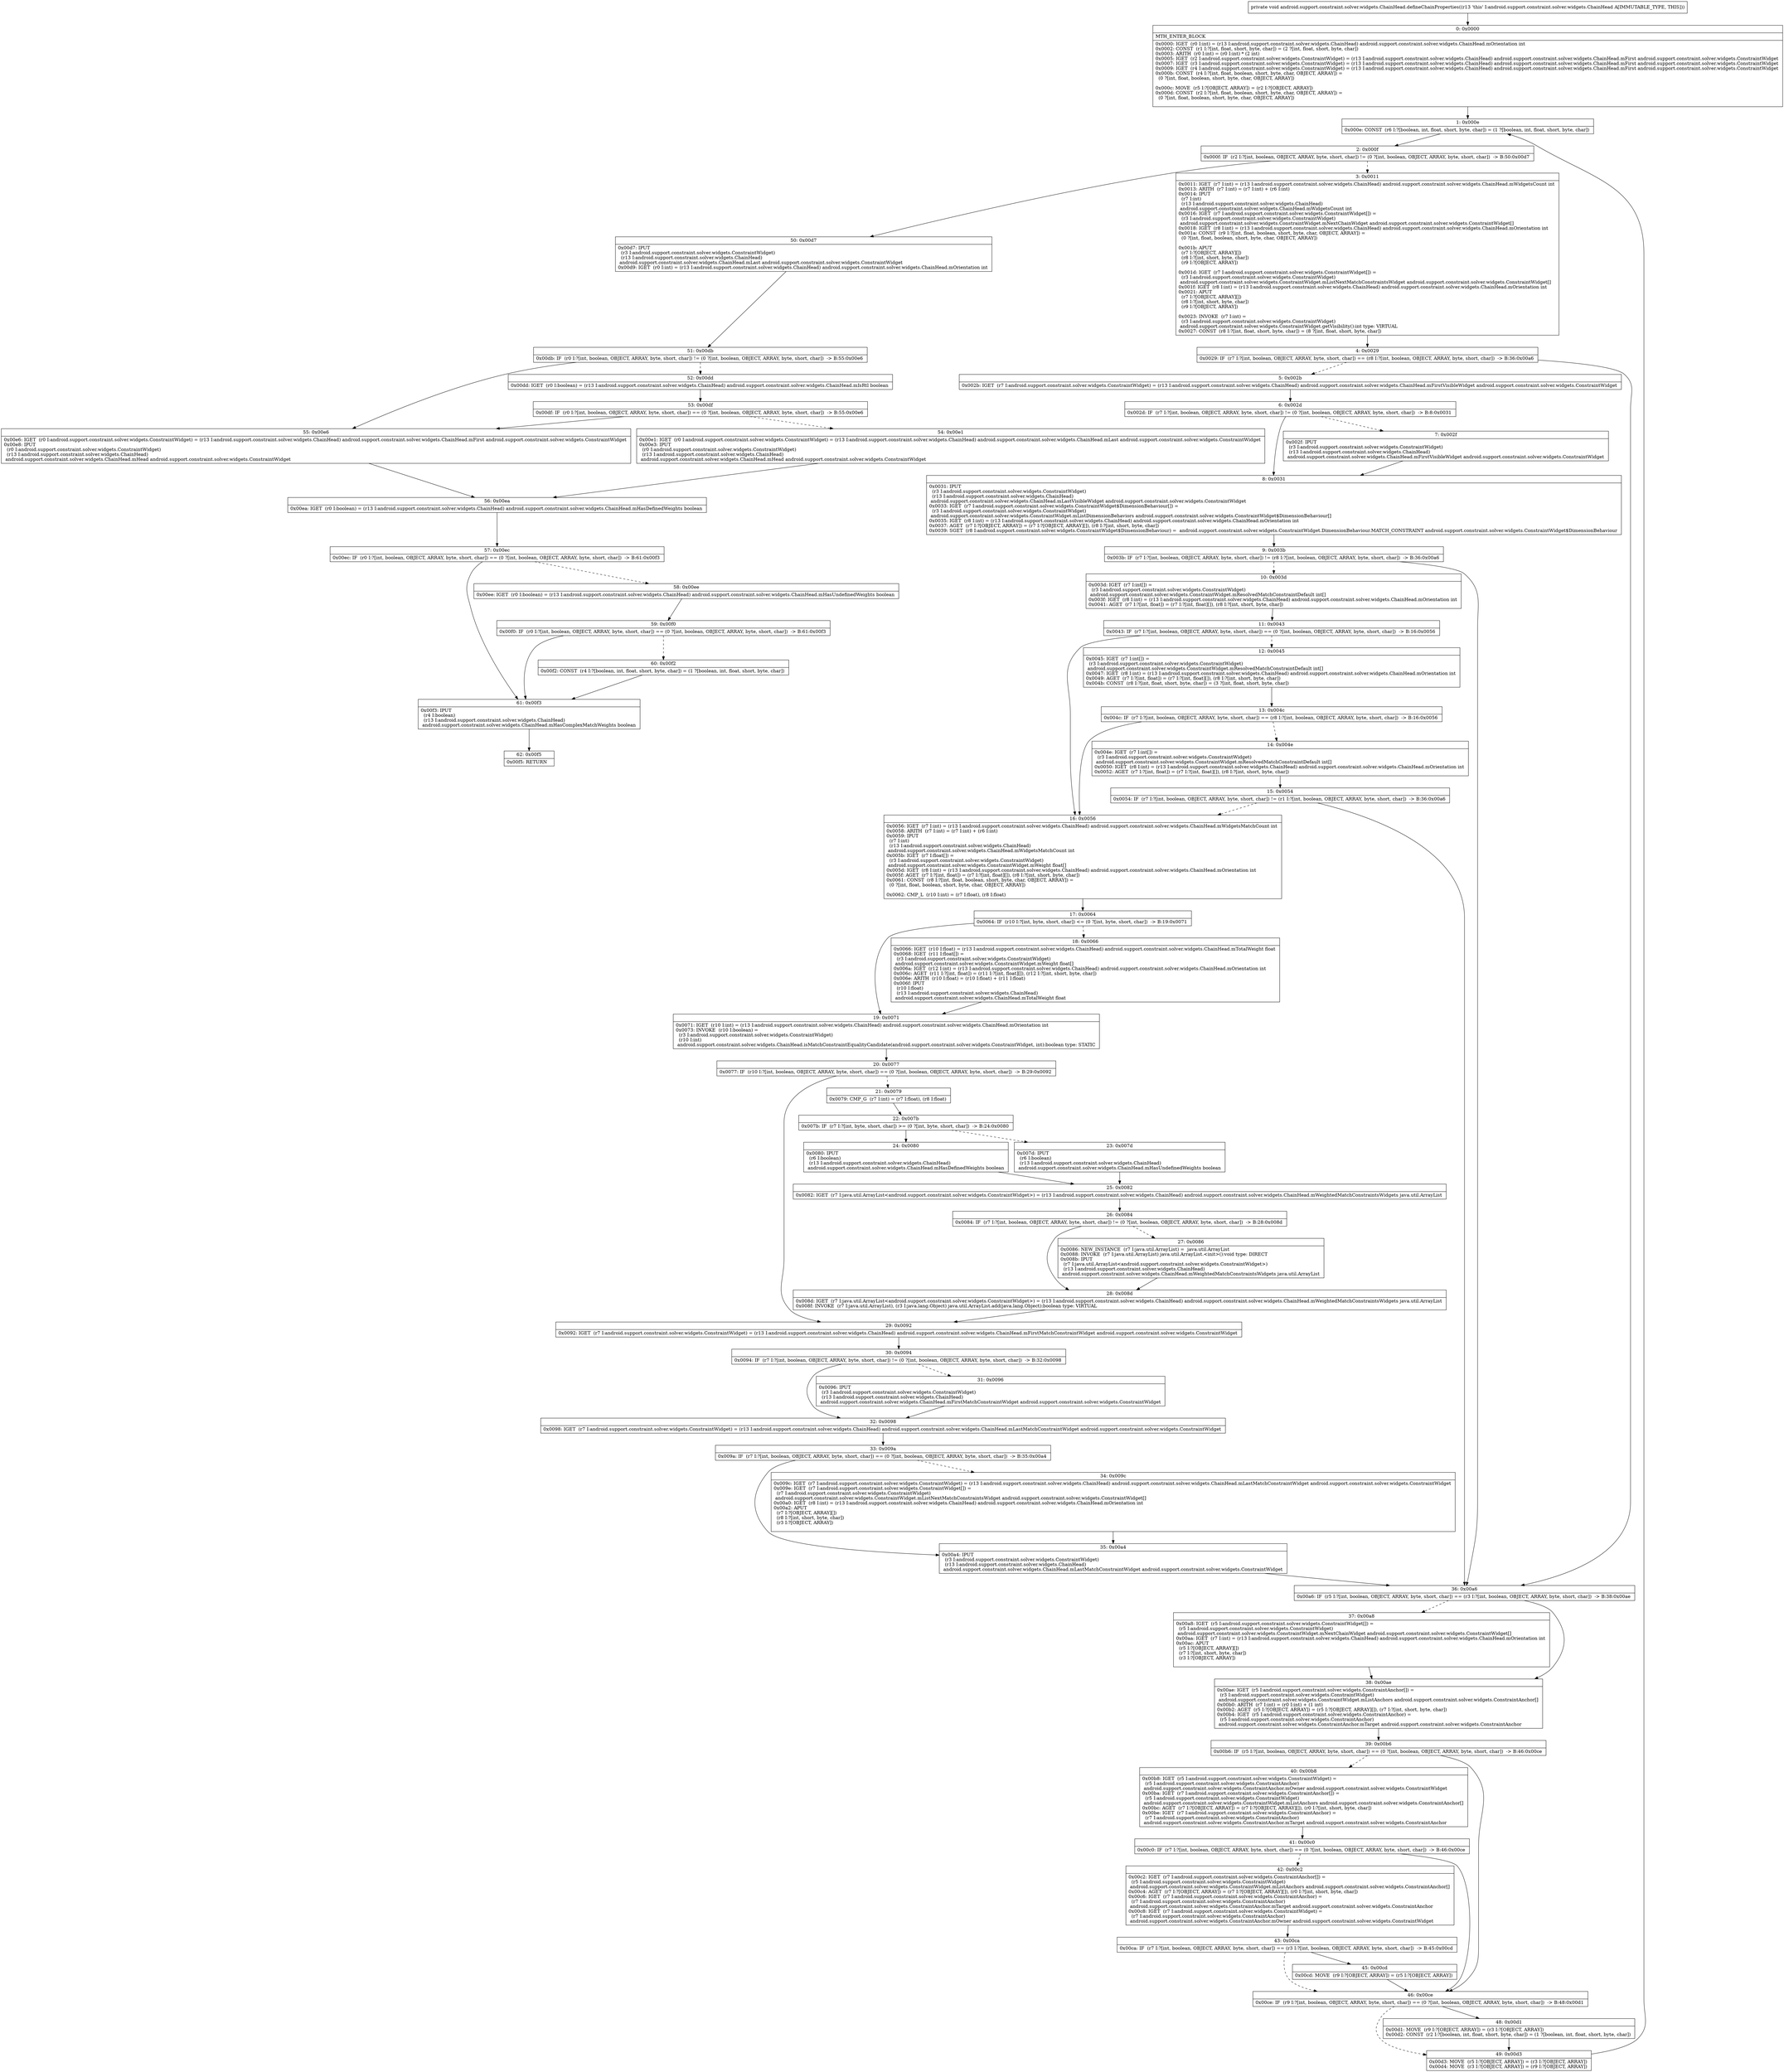 digraph "CFG forandroid.support.constraint.solver.widgets.ChainHead.defineChainProperties()V" {
Node_0 [shape=record,label="{0\:\ 0x0000|MTH_ENTER_BLOCK\l|0x0000: IGET  (r0 I:int) = (r13 I:android.support.constraint.solver.widgets.ChainHead) android.support.constraint.solver.widgets.ChainHead.mOrientation int \l0x0002: CONST  (r1 I:?[int, float, short, byte, char]) = (2 ?[int, float, short, byte, char]) \l0x0003: ARITH  (r0 I:int) = (r0 I:int) * (2 int) \l0x0005: IGET  (r2 I:android.support.constraint.solver.widgets.ConstraintWidget) = (r13 I:android.support.constraint.solver.widgets.ChainHead) android.support.constraint.solver.widgets.ChainHead.mFirst android.support.constraint.solver.widgets.ConstraintWidget \l0x0007: IGET  (r3 I:android.support.constraint.solver.widgets.ConstraintWidget) = (r13 I:android.support.constraint.solver.widgets.ChainHead) android.support.constraint.solver.widgets.ChainHead.mFirst android.support.constraint.solver.widgets.ConstraintWidget \l0x0009: IGET  (r4 I:android.support.constraint.solver.widgets.ConstraintWidget) = (r13 I:android.support.constraint.solver.widgets.ChainHead) android.support.constraint.solver.widgets.ChainHead.mFirst android.support.constraint.solver.widgets.ConstraintWidget \l0x000b: CONST  (r4 I:?[int, float, boolean, short, byte, char, OBJECT, ARRAY]) = \l  (0 ?[int, float, boolean, short, byte, char, OBJECT, ARRAY])\l \l0x000c: MOVE  (r5 I:?[OBJECT, ARRAY]) = (r2 I:?[OBJECT, ARRAY]) \l0x000d: CONST  (r2 I:?[int, float, boolean, short, byte, char, OBJECT, ARRAY]) = \l  (0 ?[int, float, boolean, short, byte, char, OBJECT, ARRAY])\l \l}"];
Node_1 [shape=record,label="{1\:\ 0x000e|0x000e: CONST  (r6 I:?[boolean, int, float, short, byte, char]) = (1 ?[boolean, int, float, short, byte, char]) \l}"];
Node_2 [shape=record,label="{2\:\ 0x000f|0x000f: IF  (r2 I:?[int, boolean, OBJECT, ARRAY, byte, short, char]) != (0 ?[int, boolean, OBJECT, ARRAY, byte, short, char])  \-\> B:50:0x00d7 \l}"];
Node_3 [shape=record,label="{3\:\ 0x0011|0x0011: IGET  (r7 I:int) = (r13 I:android.support.constraint.solver.widgets.ChainHead) android.support.constraint.solver.widgets.ChainHead.mWidgetsCount int \l0x0013: ARITH  (r7 I:int) = (r7 I:int) + (r6 I:int) \l0x0014: IPUT  \l  (r7 I:int)\l  (r13 I:android.support.constraint.solver.widgets.ChainHead)\l android.support.constraint.solver.widgets.ChainHead.mWidgetsCount int \l0x0016: IGET  (r7 I:android.support.constraint.solver.widgets.ConstraintWidget[]) = \l  (r3 I:android.support.constraint.solver.widgets.ConstraintWidget)\l android.support.constraint.solver.widgets.ConstraintWidget.mNextChainWidget android.support.constraint.solver.widgets.ConstraintWidget[] \l0x0018: IGET  (r8 I:int) = (r13 I:android.support.constraint.solver.widgets.ChainHead) android.support.constraint.solver.widgets.ChainHead.mOrientation int \l0x001a: CONST  (r9 I:?[int, float, boolean, short, byte, char, OBJECT, ARRAY]) = \l  (0 ?[int, float, boolean, short, byte, char, OBJECT, ARRAY])\l \l0x001b: APUT  \l  (r7 I:?[OBJECT, ARRAY][])\l  (r8 I:?[int, short, byte, char])\l  (r9 I:?[OBJECT, ARRAY])\l \l0x001d: IGET  (r7 I:android.support.constraint.solver.widgets.ConstraintWidget[]) = \l  (r3 I:android.support.constraint.solver.widgets.ConstraintWidget)\l android.support.constraint.solver.widgets.ConstraintWidget.mListNextMatchConstraintsWidget android.support.constraint.solver.widgets.ConstraintWidget[] \l0x001f: IGET  (r8 I:int) = (r13 I:android.support.constraint.solver.widgets.ChainHead) android.support.constraint.solver.widgets.ChainHead.mOrientation int \l0x0021: APUT  \l  (r7 I:?[OBJECT, ARRAY][])\l  (r8 I:?[int, short, byte, char])\l  (r9 I:?[OBJECT, ARRAY])\l \l0x0023: INVOKE  (r7 I:int) = \l  (r3 I:android.support.constraint.solver.widgets.ConstraintWidget)\l android.support.constraint.solver.widgets.ConstraintWidget.getVisibility():int type: VIRTUAL \l0x0027: CONST  (r8 I:?[int, float, short, byte, char]) = (8 ?[int, float, short, byte, char]) \l}"];
Node_4 [shape=record,label="{4\:\ 0x0029|0x0029: IF  (r7 I:?[int, boolean, OBJECT, ARRAY, byte, short, char]) == (r8 I:?[int, boolean, OBJECT, ARRAY, byte, short, char])  \-\> B:36:0x00a6 \l}"];
Node_5 [shape=record,label="{5\:\ 0x002b|0x002b: IGET  (r7 I:android.support.constraint.solver.widgets.ConstraintWidget) = (r13 I:android.support.constraint.solver.widgets.ChainHead) android.support.constraint.solver.widgets.ChainHead.mFirstVisibleWidget android.support.constraint.solver.widgets.ConstraintWidget \l}"];
Node_6 [shape=record,label="{6\:\ 0x002d|0x002d: IF  (r7 I:?[int, boolean, OBJECT, ARRAY, byte, short, char]) != (0 ?[int, boolean, OBJECT, ARRAY, byte, short, char])  \-\> B:8:0x0031 \l}"];
Node_7 [shape=record,label="{7\:\ 0x002f|0x002f: IPUT  \l  (r3 I:android.support.constraint.solver.widgets.ConstraintWidget)\l  (r13 I:android.support.constraint.solver.widgets.ChainHead)\l android.support.constraint.solver.widgets.ChainHead.mFirstVisibleWidget android.support.constraint.solver.widgets.ConstraintWidget \l}"];
Node_8 [shape=record,label="{8\:\ 0x0031|0x0031: IPUT  \l  (r3 I:android.support.constraint.solver.widgets.ConstraintWidget)\l  (r13 I:android.support.constraint.solver.widgets.ChainHead)\l android.support.constraint.solver.widgets.ChainHead.mLastVisibleWidget android.support.constraint.solver.widgets.ConstraintWidget \l0x0033: IGET  (r7 I:android.support.constraint.solver.widgets.ConstraintWidget$DimensionBehaviour[]) = \l  (r3 I:android.support.constraint.solver.widgets.ConstraintWidget)\l android.support.constraint.solver.widgets.ConstraintWidget.mListDimensionBehaviors android.support.constraint.solver.widgets.ConstraintWidget$DimensionBehaviour[] \l0x0035: IGET  (r8 I:int) = (r13 I:android.support.constraint.solver.widgets.ChainHead) android.support.constraint.solver.widgets.ChainHead.mOrientation int \l0x0037: AGET  (r7 I:?[OBJECT, ARRAY]) = (r7 I:?[OBJECT, ARRAY][]), (r8 I:?[int, short, byte, char]) \l0x0039: SGET  (r8 I:android.support.constraint.solver.widgets.ConstraintWidget$DimensionBehaviour) =  android.support.constraint.solver.widgets.ConstraintWidget.DimensionBehaviour.MATCH_CONSTRAINT android.support.constraint.solver.widgets.ConstraintWidget$DimensionBehaviour \l}"];
Node_9 [shape=record,label="{9\:\ 0x003b|0x003b: IF  (r7 I:?[int, boolean, OBJECT, ARRAY, byte, short, char]) != (r8 I:?[int, boolean, OBJECT, ARRAY, byte, short, char])  \-\> B:36:0x00a6 \l}"];
Node_10 [shape=record,label="{10\:\ 0x003d|0x003d: IGET  (r7 I:int[]) = \l  (r3 I:android.support.constraint.solver.widgets.ConstraintWidget)\l android.support.constraint.solver.widgets.ConstraintWidget.mResolvedMatchConstraintDefault int[] \l0x003f: IGET  (r8 I:int) = (r13 I:android.support.constraint.solver.widgets.ChainHead) android.support.constraint.solver.widgets.ChainHead.mOrientation int \l0x0041: AGET  (r7 I:?[int, float]) = (r7 I:?[int, float][]), (r8 I:?[int, short, byte, char]) \l}"];
Node_11 [shape=record,label="{11\:\ 0x0043|0x0043: IF  (r7 I:?[int, boolean, OBJECT, ARRAY, byte, short, char]) == (0 ?[int, boolean, OBJECT, ARRAY, byte, short, char])  \-\> B:16:0x0056 \l}"];
Node_12 [shape=record,label="{12\:\ 0x0045|0x0045: IGET  (r7 I:int[]) = \l  (r3 I:android.support.constraint.solver.widgets.ConstraintWidget)\l android.support.constraint.solver.widgets.ConstraintWidget.mResolvedMatchConstraintDefault int[] \l0x0047: IGET  (r8 I:int) = (r13 I:android.support.constraint.solver.widgets.ChainHead) android.support.constraint.solver.widgets.ChainHead.mOrientation int \l0x0049: AGET  (r7 I:?[int, float]) = (r7 I:?[int, float][]), (r8 I:?[int, short, byte, char]) \l0x004b: CONST  (r8 I:?[int, float, short, byte, char]) = (3 ?[int, float, short, byte, char]) \l}"];
Node_13 [shape=record,label="{13\:\ 0x004c|0x004c: IF  (r7 I:?[int, boolean, OBJECT, ARRAY, byte, short, char]) == (r8 I:?[int, boolean, OBJECT, ARRAY, byte, short, char])  \-\> B:16:0x0056 \l}"];
Node_14 [shape=record,label="{14\:\ 0x004e|0x004e: IGET  (r7 I:int[]) = \l  (r3 I:android.support.constraint.solver.widgets.ConstraintWidget)\l android.support.constraint.solver.widgets.ConstraintWidget.mResolvedMatchConstraintDefault int[] \l0x0050: IGET  (r8 I:int) = (r13 I:android.support.constraint.solver.widgets.ChainHead) android.support.constraint.solver.widgets.ChainHead.mOrientation int \l0x0052: AGET  (r7 I:?[int, float]) = (r7 I:?[int, float][]), (r8 I:?[int, short, byte, char]) \l}"];
Node_15 [shape=record,label="{15\:\ 0x0054|0x0054: IF  (r7 I:?[int, boolean, OBJECT, ARRAY, byte, short, char]) != (r1 I:?[int, boolean, OBJECT, ARRAY, byte, short, char])  \-\> B:36:0x00a6 \l}"];
Node_16 [shape=record,label="{16\:\ 0x0056|0x0056: IGET  (r7 I:int) = (r13 I:android.support.constraint.solver.widgets.ChainHead) android.support.constraint.solver.widgets.ChainHead.mWidgetsMatchCount int \l0x0058: ARITH  (r7 I:int) = (r7 I:int) + (r6 I:int) \l0x0059: IPUT  \l  (r7 I:int)\l  (r13 I:android.support.constraint.solver.widgets.ChainHead)\l android.support.constraint.solver.widgets.ChainHead.mWidgetsMatchCount int \l0x005b: IGET  (r7 I:float[]) = \l  (r3 I:android.support.constraint.solver.widgets.ConstraintWidget)\l android.support.constraint.solver.widgets.ConstraintWidget.mWeight float[] \l0x005d: IGET  (r8 I:int) = (r13 I:android.support.constraint.solver.widgets.ChainHead) android.support.constraint.solver.widgets.ChainHead.mOrientation int \l0x005f: AGET  (r7 I:?[int, float]) = (r7 I:?[int, float][]), (r8 I:?[int, short, byte, char]) \l0x0061: CONST  (r8 I:?[int, float, boolean, short, byte, char, OBJECT, ARRAY]) = \l  (0 ?[int, float, boolean, short, byte, char, OBJECT, ARRAY])\l \l0x0062: CMP_L  (r10 I:int) = (r7 I:float), (r8 I:float) \l}"];
Node_17 [shape=record,label="{17\:\ 0x0064|0x0064: IF  (r10 I:?[int, byte, short, char]) \<= (0 ?[int, byte, short, char])  \-\> B:19:0x0071 \l}"];
Node_18 [shape=record,label="{18\:\ 0x0066|0x0066: IGET  (r10 I:float) = (r13 I:android.support.constraint.solver.widgets.ChainHead) android.support.constraint.solver.widgets.ChainHead.mTotalWeight float \l0x0068: IGET  (r11 I:float[]) = \l  (r3 I:android.support.constraint.solver.widgets.ConstraintWidget)\l android.support.constraint.solver.widgets.ConstraintWidget.mWeight float[] \l0x006a: IGET  (r12 I:int) = (r13 I:android.support.constraint.solver.widgets.ChainHead) android.support.constraint.solver.widgets.ChainHead.mOrientation int \l0x006c: AGET  (r11 I:?[int, float]) = (r11 I:?[int, float][]), (r12 I:?[int, short, byte, char]) \l0x006e: ARITH  (r10 I:float) = (r10 I:float) + (r11 I:float) \l0x006f: IPUT  \l  (r10 I:float)\l  (r13 I:android.support.constraint.solver.widgets.ChainHead)\l android.support.constraint.solver.widgets.ChainHead.mTotalWeight float \l}"];
Node_19 [shape=record,label="{19\:\ 0x0071|0x0071: IGET  (r10 I:int) = (r13 I:android.support.constraint.solver.widgets.ChainHead) android.support.constraint.solver.widgets.ChainHead.mOrientation int \l0x0073: INVOKE  (r10 I:boolean) = \l  (r3 I:android.support.constraint.solver.widgets.ConstraintWidget)\l  (r10 I:int)\l android.support.constraint.solver.widgets.ChainHead.isMatchConstraintEqualityCandidate(android.support.constraint.solver.widgets.ConstraintWidget, int):boolean type: STATIC \l}"];
Node_20 [shape=record,label="{20\:\ 0x0077|0x0077: IF  (r10 I:?[int, boolean, OBJECT, ARRAY, byte, short, char]) == (0 ?[int, boolean, OBJECT, ARRAY, byte, short, char])  \-\> B:29:0x0092 \l}"];
Node_21 [shape=record,label="{21\:\ 0x0079|0x0079: CMP_G  (r7 I:int) = (r7 I:float), (r8 I:float) \l}"];
Node_22 [shape=record,label="{22\:\ 0x007b|0x007b: IF  (r7 I:?[int, byte, short, char]) \>= (0 ?[int, byte, short, char])  \-\> B:24:0x0080 \l}"];
Node_23 [shape=record,label="{23\:\ 0x007d|0x007d: IPUT  \l  (r6 I:boolean)\l  (r13 I:android.support.constraint.solver.widgets.ChainHead)\l android.support.constraint.solver.widgets.ChainHead.mHasUndefinedWeights boolean \l}"];
Node_24 [shape=record,label="{24\:\ 0x0080|0x0080: IPUT  \l  (r6 I:boolean)\l  (r13 I:android.support.constraint.solver.widgets.ChainHead)\l android.support.constraint.solver.widgets.ChainHead.mHasDefinedWeights boolean \l}"];
Node_25 [shape=record,label="{25\:\ 0x0082|0x0082: IGET  (r7 I:java.util.ArrayList\<android.support.constraint.solver.widgets.ConstraintWidget\>) = (r13 I:android.support.constraint.solver.widgets.ChainHead) android.support.constraint.solver.widgets.ChainHead.mWeightedMatchConstraintsWidgets java.util.ArrayList \l}"];
Node_26 [shape=record,label="{26\:\ 0x0084|0x0084: IF  (r7 I:?[int, boolean, OBJECT, ARRAY, byte, short, char]) != (0 ?[int, boolean, OBJECT, ARRAY, byte, short, char])  \-\> B:28:0x008d \l}"];
Node_27 [shape=record,label="{27\:\ 0x0086|0x0086: NEW_INSTANCE  (r7 I:java.util.ArrayList) =  java.util.ArrayList \l0x0088: INVOKE  (r7 I:java.util.ArrayList) java.util.ArrayList.\<init\>():void type: DIRECT \l0x008b: IPUT  \l  (r7 I:java.util.ArrayList\<android.support.constraint.solver.widgets.ConstraintWidget\>)\l  (r13 I:android.support.constraint.solver.widgets.ChainHead)\l android.support.constraint.solver.widgets.ChainHead.mWeightedMatchConstraintsWidgets java.util.ArrayList \l}"];
Node_28 [shape=record,label="{28\:\ 0x008d|0x008d: IGET  (r7 I:java.util.ArrayList\<android.support.constraint.solver.widgets.ConstraintWidget\>) = (r13 I:android.support.constraint.solver.widgets.ChainHead) android.support.constraint.solver.widgets.ChainHead.mWeightedMatchConstraintsWidgets java.util.ArrayList \l0x008f: INVOKE  (r7 I:java.util.ArrayList), (r3 I:java.lang.Object) java.util.ArrayList.add(java.lang.Object):boolean type: VIRTUAL \l}"];
Node_29 [shape=record,label="{29\:\ 0x0092|0x0092: IGET  (r7 I:android.support.constraint.solver.widgets.ConstraintWidget) = (r13 I:android.support.constraint.solver.widgets.ChainHead) android.support.constraint.solver.widgets.ChainHead.mFirstMatchConstraintWidget android.support.constraint.solver.widgets.ConstraintWidget \l}"];
Node_30 [shape=record,label="{30\:\ 0x0094|0x0094: IF  (r7 I:?[int, boolean, OBJECT, ARRAY, byte, short, char]) != (0 ?[int, boolean, OBJECT, ARRAY, byte, short, char])  \-\> B:32:0x0098 \l}"];
Node_31 [shape=record,label="{31\:\ 0x0096|0x0096: IPUT  \l  (r3 I:android.support.constraint.solver.widgets.ConstraintWidget)\l  (r13 I:android.support.constraint.solver.widgets.ChainHead)\l android.support.constraint.solver.widgets.ChainHead.mFirstMatchConstraintWidget android.support.constraint.solver.widgets.ConstraintWidget \l}"];
Node_32 [shape=record,label="{32\:\ 0x0098|0x0098: IGET  (r7 I:android.support.constraint.solver.widgets.ConstraintWidget) = (r13 I:android.support.constraint.solver.widgets.ChainHead) android.support.constraint.solver.widgets.ChainHead.mLastMatchConstraintWidget android.support.constraint.solver.widgets.ConstraintWidget \l}"];
Node_33 [shape=record,label="{33\:\ 0x009a|0x009a: IF  (r7 I:?[int, boolean, OBJECT, ARRAY, byte, short, char]) == (0 ?[int, boolean, OBJECT, ARRAY, byte, short, char])  \-\> B:35:0x00a4 \l}"];
Node_34 [shape=record,label="{34\:\ 0x009c|0x009c: IGET  (r7 I:android.support.constraint.solver.widgets.ConstraintWidget) = (r13 I:android.support.constraint.solver.widgets.ChainHead) android.support.constraint.solver.widgets.ChainHead.mLastMatchConstraintWidget android.support.constraint.solver.widgets.ConstraintWidget \l0x009e: IGET  (r7 I:android.support.constraint.solver.widgets.ConstraintWidget[]) = \l  (r7 I:android.support.constraint.solver.widgets.ConstraintWidget)\l android.support.constraint.solver.widgets.ConstraintWidget.mListNextMatchConstraintsWidget android.support.constraint.solver.widgets.ConstraintWidget[] \l0x00a0: IGET  (r8 I:int) = (r13 I:android.support.constraint.solver.widgets.ChainHead) android.support.constraint.solver.widgets.ChainHead.mOrientation int \l0x00a2: APUT  \l  (r7 I:?[OBJECT, ARRAY][])\l  (r8 I:?[int, short, byte, char])\l  (r3 I:?[OBJECT, ARRAY])\l \l}"];
Node_35 [shape=record,label="{35\:\ 0x00a4|0x00a4: IPUT  \l  (r3 I:android.support.constraint.solver.widgets.ConstraintWidget)\l  (r13 I:android.support.constraint.solver.widgets.ChainHead)\l android.support.constraint.solver.widgets.ChainHead.mLastMatchConstraintWidget android.support.constraint.solver.widgets.ConstraintWidget \l}"];
Node_36 [shape=record,label="{36\:\ 0x00a6|0x00a6: IF  (r5 I:?[int, boolean, OBJECT, ARRAY, byte, short, char]) == (r3 I:?[int, boolean, OBJECT, ARRAY, byte, short, char])  \-\> B:38:0x00ae \l}"];
Node_37 [shape=record,label="{37\:\ 0x00a8|0x00a8: IGET  (r5 I:android.support.constraint.solver.widgets.ConstraintWidget[]) = \l  (r5 I:android.support.constraint.solver.widgets.ConstraintWidget)\l android.support.constraint.solver.widgets.ConstraintWidget.mNextChainWidget android.support.constraint.solver.widgets.ConstraintWidget[] \l0x00aa: IGET  (r7 I:int) = (r13 I:android.support.constraint.solver.widgets.ChainHead) android.support.constraint.solver.widgets.ChainHead.mOrientation int \l0x00ac: APUT  \l  (r5 I:?[OBJECT, ARRAY][])\l  (r7 I:?[int, short, byte, char])\l  (r3 I:?[OBJECT, ARRAY])\l \l}"];
Node_38 [shape=record,label="{38\:\ 0x00ae|0x00ae: IGET  (r5 I:android.support.constraint.solver.widgets.ConstraintAnchor[]) = \l  (r3 I:android.support.constraint.solver.widgets.ConstraintWidget)\l android.support.constraint.solver.widgets.ConstraintWidget.mListAnchors android.support.constraint.solver.widgets.ConstraintAnchor[] \l0x00b0: ARITH  (r7 I:int) = (r0 I:int) + (1 int) \l0x00b2: AGET  (r5 I:?[OBJECT, ARRAY]) = (r5 I:?[OBJECT, ARRAY][]), (r7 I:?[int, short, byte, char]) \l0x00b4: IGET  (r5 I:android.support.constraint.solver.widgets.ConstraintAnchor) = \l  (r5 I:android.support.constraint.solver.widgets.ConstraintAnchor)\l android.support.constraint.solver.widgets.ConstraintAnchor.mTarget android.support.constraint.solver.widgets.ConstraintAnchor \l}"];
Node_39 [shape=record,label="{39\:\ 0x00b6|0x00b6: IF  (r5 I:?[int, boolean, OBJECT, ARRAY, byte, short, char]) == (0 ?[int, boolean, OBJECT, ARRAY, byte, short, char])  \-\> B:46:0x00ce \l}"];
Node_40 [shape=record,label="{40\:\ 0x00b8|0x00b8: IGET  (r5 I:android.support.constraint.solver.widgets.ConstraintWidget) = \l  (r5 I:android.support.constraint.solver.widgets.ConstraintAnchor)\l android.support.constraint.solver.widgets.ConstraintAnchor.mOwner android.support.constraint.solver.widgets.ConstraintWidget \l0x00ba: IGET  (r7 I:android.support.constraint.solver.widgets.ConstraintAnchor[]) = \l  (r5 I:android.support.constraint.solver.widgets.ConstraintWidget)\l android.support.constraint.solver.widgets.ConstraintWidget.mListAnchors android.support.constraint.solver.widgets.ConstraintAnchor[] \l0x00bc: AGET  (r7 I:?[OBJECT, ARRAY]) = (r7 I:?[OBJECT, ARRAY][]), (r0 I:?[int, short, byte, char]) \l0x00be: IGET  (r7 I:android.support.constraint.solver.widgets.ConstraintAnchor) = \l  (r7 I:android.support.constraint.solver.widgets.ConstraintAnchor)\l android.support.constraint.solver.widgets.ConstraintAnchor.mTarget android.support.constraint.solver.widgets.ConstraintAnchor \l}"];
Node_41 [shape=record,label="{41\:\ 0x00c0|0x00c0: IF  (r7 I:?[int, boolean, OBJECT, ARRAY, byte, short, char]) == (0 ?[int, boolean, OBJECT, ARRAY, byte, short, char])  \-\> B:46:0x00ce \l}"];
Node_42 [shape=record,label="{42\:\ 0x00c2|0x00c2: IGET  (r7 I:android.support.constraint.solver.widgets.ConstraintAnchor[]) = \l  (r5 I:android.support.constraint.solver.widgets.ConstraintWidget)\l android.support.constraint.solver.widgets.ConstraintWidget.mListAnchors android.support.constraint.solver.widgets.ConstraintAnchor[] \l0x00c4: AGET  (r7 I:?[OBJECT, ARRAY]) = (r7 I:?[OBJECT, ARRAY][]), (r0 I:?[int, short, byte, char]) \l0x00c6: IGET  (r7 I:android.support.constraint.solver.widgets.ConstraintAnchor) = \l  (r7 I:android.support.constraint.solver.widgets.ConstraintAnchor)\l android.support.constraint.solver.widgets.ConstraintAnchor.mTarget android.support.constraint.solver.widgets.ConstraintAnchor \l0x00c8: IGET  (r7 I:android.support.constraint.solver.widgets.ConstraintWidget) = \l  (r7 I:android.support.constraint.solver.widgets.ConstraintAnchor)\l android.support.constraint.solver.widgets.ConstraintAnchor.mOwner android.support.constraint.solver.widgets.ConstraintWidget \l}"];
Node_43 [shape=record,label="{43\:\ 0x00ca|0x00ca: IF  (r7 I:?[int, boolean, OBJECT, ARRAY, byte, short, char]) == (r3 I:?[int, boolean, OBJECT, ARRAY, byte, short, char])  \-\> B:45:0x00cd \l}"];
Node_45 [shape=record,label="{45\:\ 0x00cd|0x00cd: MOVE  (r9 I:?[OBJECT, ARRAY]) = (r5 I:?[OBJECT, ARRAY]) \l}"];
Node_46 [shape=record,label="{46\:\ 0x00ce|0x00ce: IF  (r9 I:?[int, boolean, OBJECT, ARRAY, byte, short, char]) == (0 ?[int, boolean, OBJECT, ARRAY, byte, short, char])  \-\> B:48:0x00d1 \l}"];
Node_48 [shape=record,label="{48\:\ 0x00d1|0x00d1: MOVE  (r9 I:?[OBJECT, ARRAY]) = (r3 I:?[OBJECT, ARRAY]) \l0x00d2: CONST  (r2 I:?[boolean, int, float, short, byte, char]) = (1 ?[boolean, int, float, short, byte, char]) \l}"];
Node_49 [shape=record,label="{49\:\ 0x00d3|0x00d3: MOVE  (r5 I:?[OBJECT, ARRAY]) = (r3 I:?[OBJECT, ARRAY]) \l0x00d4: MOVE  (r3 I:?[OBJECT, ARRAY]) = (r9 I:?[OBJECT, ARRAY]) \l}"];
Node_50 [shape=record,label="{50\:\ 0x00d7|0x00d7: IPUT  \l  (r3 I:android.support.constraint.solver.widgets.ConstraintWidget)\l  (r13 I:android.support.constraint.solver.widgets.ChainHead)\l android.support.constraint.solver.widgets.ChainHead.mLast android.support.constraint.solver.widgets.ConstraintWidget \l0x00d9: IGET  (r0 I:int) = (r13 I:android.support.constraint.solver.widgets.ChainHead) android.support.constraint.solver.widgets.ChainHead.mOrientation int \l}"];
Node_51 [shape=record,label="{51\:\ 0x00db|0x00db: IF  (r0 I:?[int, boolean, OBJECT, ARRAY, byte, short, char]) != (0 ?[int, boolean, OBJECT, ARRAY, byte, short, char])  \-\> B:55:0x00e6 \l}"];
Node_52 [shape=record,label="{52\:\ 0x00dd|0x00dd: IGET  (r0 I:boolean) = (r13 I:android.support.constraint.solver.widgets.ChainHead) android.support.constraint.solver.widgets.ChainHead.mIsRtl boolean \l}"];
Node_53 [shape=record,label="{53\:\ 0x00df|0x00df: IF  (r0 I:?[int, boolean, OBJECT, ARRAY, byte, short, char]) == (0 ?[int, boolean, OBJECT, ARRAY, byte, short, char])  \-\> B:55:0x00e6 \l}"];
Node_54 [shape=record,label="{54\:\ 0x00e1|0x00e1: IGET  (r0 I:android.support.constraint.solver.widgets.ConstraintWidget) = (r13 I:android.support.constraint.solver.widgets.ChainHead) android.support.constraint.solver.widgets.ChainHead.mLast android.support.constraint.solver.widgets.ConstraintWidget \l0x00e3: IPUT  \l  (r0 I:android.support.constraint.solver.widgets.ConstraintWidget)\l  (r13 I:android.support.constraint.solver.widgets.ChainHead)\l android.support.constraint.solver.widgets.ChainHead.mHead android.support.constraint.solver.widgets.ConstraintWidget \l}"];
Node_55 [shape=record,label="{55\:\ 0x00e6|0x00e6: IGET  (r0 I:android.support.constraint.solver.widgets.ConstraintWidget) = (r13 I:android.support.constraint.solver.widgets.ChainHead) android.support.constraint.solver.widgets.ChainHead.mFirst android.support.constraint.solver.widgets.ConstraintWidget \l0x00e8: IPUT  \l  (r0 I:android.support.constraint.solver.widgets.ConstraintWidget)\l  (r13 I:android.support.constraint.solver.widgets.ChainHead)\l android.support.constraint.solver.widgets.ChainHead.mHead android.support.constraint.solver.widgets.ConstraintWidget \l}"];
Node_56 [shape=record,label="{56\:\ 0x00ea|0x00ea: IGET  (r0 I:boolean) = (r13 I:android.support.constraint.solver.widgets.ChainHead) android.support.constraint.solver.widgets.ChainHead.mHasDefinedWeights boolean \l}"];
Node_57 [shape=record,label="{57\:\ 0x00ec|0x00ec: IF  (r0 I:?[int, boolean, OBJECT, ARRAY, byte, short, char]) == (0 ?[int, boolean, OBJECT, ARRAY, byte, short, char])  \-\> B:61:0x00f3 \l}"];
Node_58 [shape=record,label="{58\:\ 0x00ee|0x00ee: IGET  (r0 I:boolean) = (r13 I:android.support.constraint.solver.widgets.ChainHead) android.support.constraint.solver.widgets.ChainHead.mHasUndefinedWeights boolean \l}"];
Node_59 [shape=record,label="{59\:\ 0x00f0|0x00f0: IF  (r0 I:?[int, boolean, OBJECT, ARRAY, byte, short, char]) == (0 ?[int, boolean, OBJECT, ARRAY, byte, short, char])  \-\> B:61:0x00f3 \l}"];
Node_60 [shape=record,label="{60\:\ 0x00f2|0x00f2: CONST  (r4 I:?[boolean, int, float, short, byte, char]) = (1 ?[boolean, int, float, short, byte, char]) \l}"];
Node_61 [shape=record,label="{61\:\ 0x00f3|0x00f3: IPUT  \l  (r4 I:boolean)\l  (r13 I:android.support.constraint.solver.widgets.ChainHead)\l android.support.constraint.solver.widgets.ChainHead.mHasComplexMatchWeights boolean \l}"];
Node_62 [shape=record,label="{62\:\ 0x00f5|0x00f5: RETURN   \l}"];
MethodNode[shape=record,label="{private void android.support.constraint.solver.widgets.ChainHead.defineChainProperties((r13 'this' I:android.support.constraint.solver.widgets.ChainHead A[IMMUTABLE_TYPE, THIS])) }"];
MethodNode -> Node_0;
Node_0 -> Node_1;
Node_1 -> Node_2;
Node_2 -> Node_3[style=dashed];
Node_2 -> Node_50;
Node_3 -> Node_4;
Node_4 -> Node_5[style=dashed];
Node_4 -> Node_36;
Node_5 -> Node_6;
Node_6 -> Node_7[style=dashed];
Node_6 -> Node_8;
Node_7 -> Node_8;
Node_8 -> Node_9;
Node_9 -> Node_10[style=dashed];
Node_9 -> Node_36;
Node_10 -> Node_11;
Node_11 -> Node_12[style=dashed];
Node_11 -> Node_16;
Node_12 -> Node_13;
Node_13 -> Node_14[style=dashed];
Node_13 -> Node_16;
Node_14 -> Node_15;
Node_15 -> Node_16[style=dashed];
Node_15 -> Node_36;
Node_16 -> Node_17;
Node_17 -> Node_18[style=dashed];
Node_17 -> Node_19;
Node_18 -> Node_19;
Node_19 -> Node_20;
Node_20 -> Node_21[style=dashed];
Node_20 -> Node_29;
Node_21 -> Node_22;
Node_22 -> Node_23[style=dashed];
Node_22 -> Node_24;
Node_23 -> Node_25;
Node_24 -> Node_25;
Node_25 -> Node_26;
Node_26 -> Node_27[style=dashed];
Node_26 -> Node_28;
Node_27 -> Node_28;
Node_28 -> Node_29;
Node_29 -> Node_30;
Node_30 -> Node_31[style=dashed];
Node_30 -> Node_32;
Node_31 -> Node_32;
Node_32 -> Node_33;
Node_33 -> Node_34[style=dashed];
Node_33 -> Node_35;
Node_34 -> Node_35;
Node_35 -> Node_36;
Node_36 -> Node_37[style=dashed];
Node_36 -> Node_38;
Node_37 -> Node_38;
Node_38 -> Node_39;
Node_39 -> Node_40[style=dashed];
Node_39 -> Node_46;
Node_40 -> Node_41;
Node_41 -> Node_42[style=dashed];
Node_41 -> Node_46;
Node_42 -> Node_43;
Node_43 -> Node_45;
Node_43 -> Node_46[style=dashed];
Node_45 -> Node_46;
Node_46 -> Node_48;
Node_46 -> Node_49[style=dashed];
Node_48 -> Node_49;
Node_49 -> Node_1;
Node_50 -> Node_51;
Node_51 -> Node_52[style=dashed];
Node_51 -> Node_55;
Node_52 -> Node_53;
Node_53 -> Node_54[style=dashed];
Node_53 -> Node_55;
Node_54 -> Node_56;
Node_55 -> Node_56;
Node_56 -> Node_57;
Node_57 -> Node_58[style=dashed];
Node_57 -> Node_61;
Node_58 -> Node_59;
Node_59 -> Node_60[style=dashed];
Node_59 -> Node_61;
Node_60 -> Node_61;
Node_61 -> Node_62;
}

